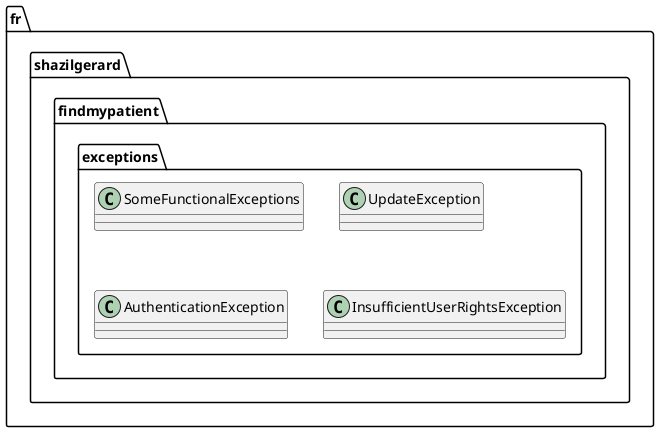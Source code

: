 @startuml

package fr.shazilgerard.findmypatient.exceptions {
	class SomeFunctionalExceptions
	class UpdateException
	class AuthenticationException
	class InsufficientUserRightsException
}

@enduml